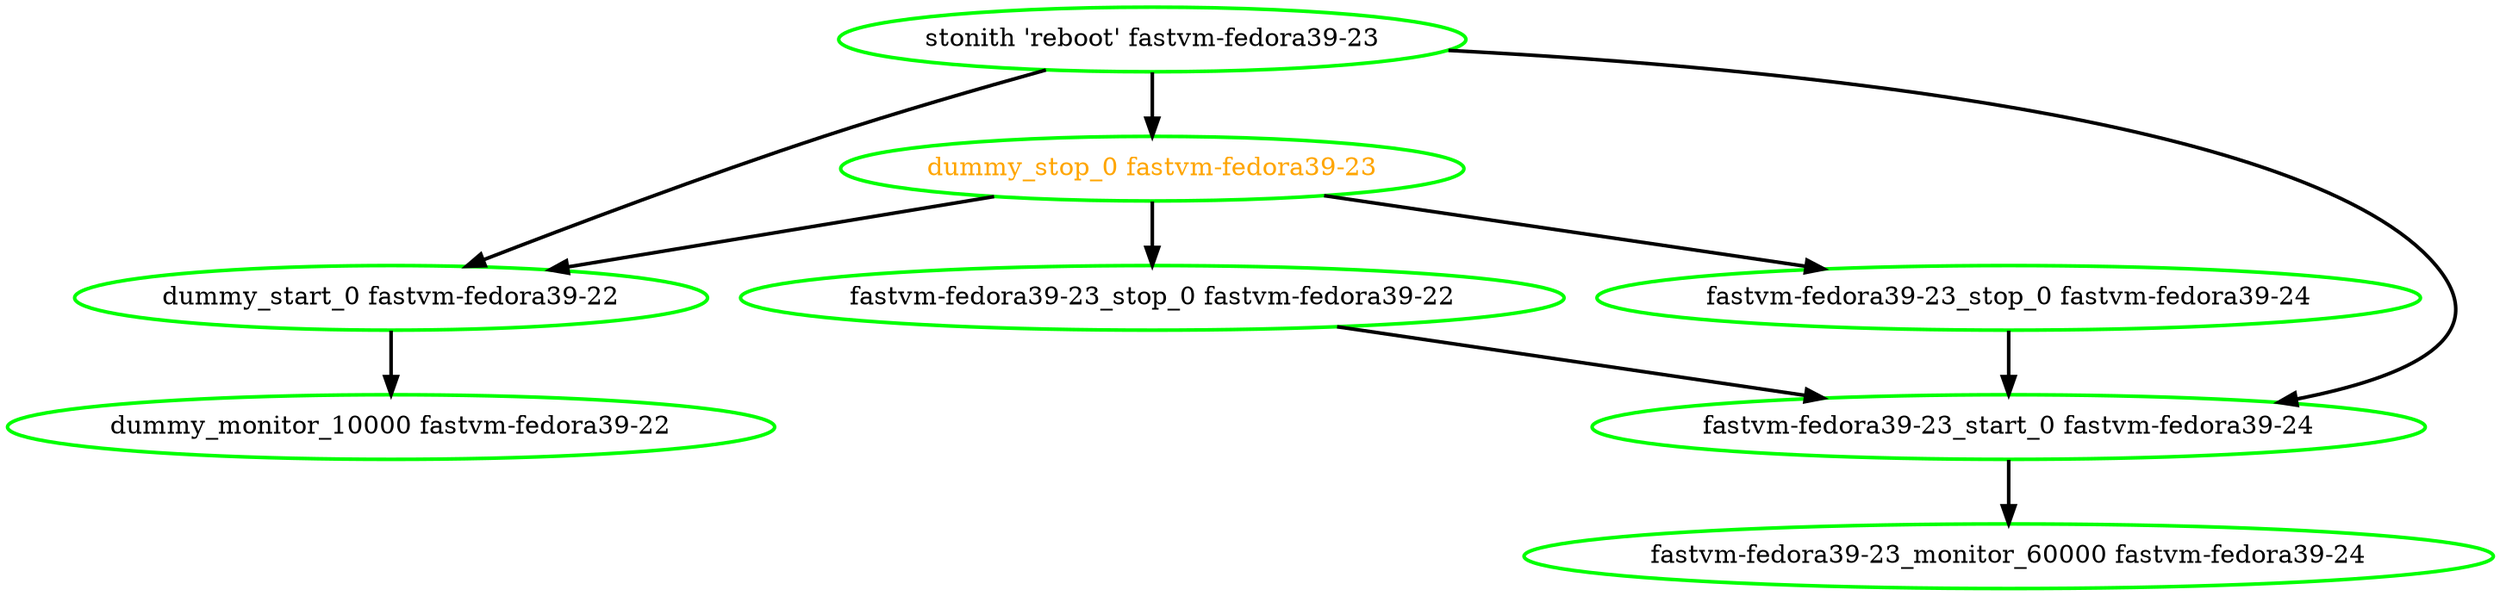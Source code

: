  digraph "g" {
"dummy_monitor_10000 fastvm-fedora39-22" [ style=bold color="green" fontcolor="black"]
"dummy_start_0 fastvm-fedora39-22" -> "dummy_monitor_10000 fastvm-fedora39-22" [ style = bold]
"dummy_start_0 fastvm-fedora39-22" [ style=bold color="green" fontcolor="black"]
"dummy_stop_0 fastvm-fedora39-23" -> "dummy_start_0 fastvm-fedora39-22" [ style = bold]
"dummy_stop_0 fastvm-fedora39-23" -> "fastvm-fedora39-23_stop_0 fastvm-fedora39-22" [ style = bold]
"dummy_stop_0 fastvm-fedora39-23" -> "fastvm-fedora39-23_stop_0 fastvm-fedora39-24" [ style = bold]
"dummy_stop_0 fastvm-fedora39-23" [ style=bold color="green" fontcolor="orange"]
"fastvm-fedora39-23_monitor_60000 fastvm-fedora39-24" [ style=bold color="green" fontcolor="black"]
"fastvm-fedora39-23_start_0 fastvm-fedora39-24" -> "fastvm-fedora39-23_monitor_60000 fastvm-fedora39-24" [ style = bold]
"fastvm-fedora39-23_start_0 fastvm-fedora39-24" [ style=bold color="green" fontcolor="black"]
"fastvm-fedora39-23_stop_0 fastvm-fedora39-22" -> "fastvm-fedora39-23_start_0 fastvm-fedora39-24" [ style = bold]
"fastvm-fedora39-23_stop_0 fastvm-fedora39-22" [ style=bold color="green" fontcolor="black"]
"fastvm-fedora39-23_stop_0 fastvm-fedora39-24" -> "fastvm-fedora39-23_start_0 fastvm-fedora39-24" [ style = bold]
"fastvm-fedora39-23_stop_0 fastvm-fedora39-24" [ style=bold color="green" fontcolor="black"]
"stonith 'reboot' fastvm-fedora39-23" -> "dummy_start_0 fastvm-fedora39-22" [ style = bold]
"stonith 'reboot' fastvm-fedora39-23" -> "dummy_stop_0 fastvm-fedora39-23" [ style = bold]
"stonith 'reboot' fastvm-fedora39-23" -> "fastvm-fedora39-23_start_0 fastvm-fedora39-24" [ style = bold]
"stonith 'reboot' fastvm-fedora39-23" [ style=bold color="green" fontcolor="black"]
}
